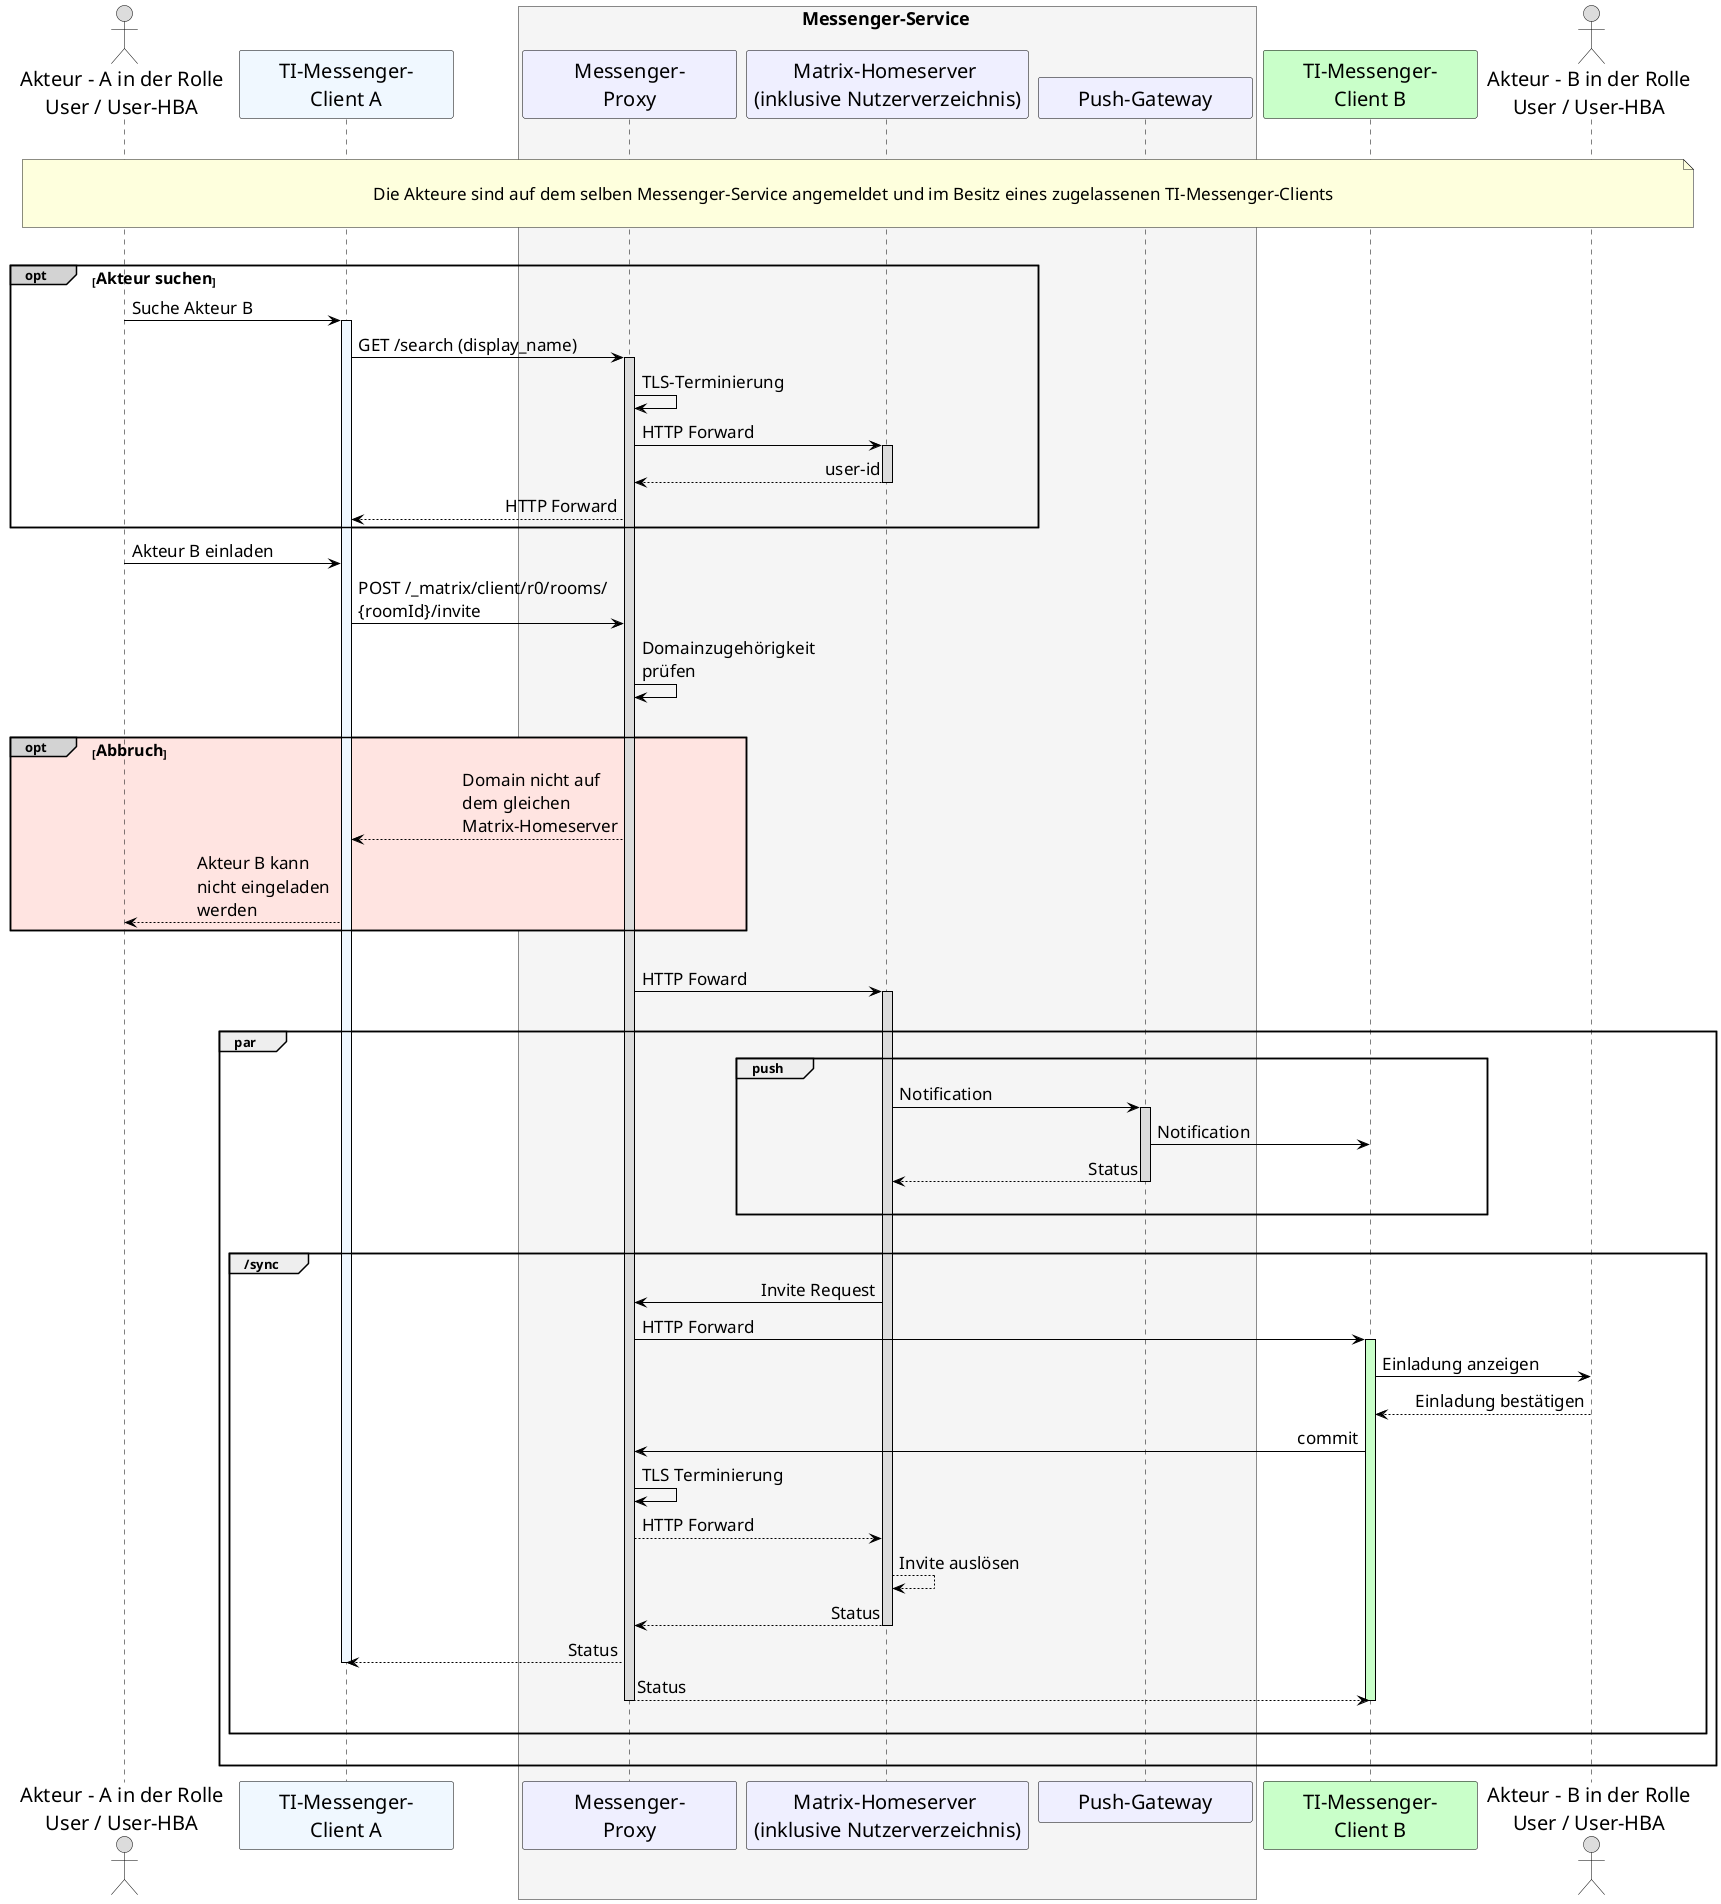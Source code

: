 /' 
# TI-Messenger 1.1
# TI-Messenger-Dienst
# UC - 10104
# Sequence Diagram
# Name: Einladung von Akteuren innerhalb eines Messenger-Service
'/

@startuml
skinparam sequenceMessageAlign direction
skinparam minClassWidth 200
skinparam BoxPadding 1
skinparam sequenceReferenceHeaderBackgroundColor palegreen
scale max 2048 width

skinparam sequence {
ArrowColor black
ArrowFontSize 17
ActorBorderColor black
LifeLineBorderColor black
LifeLineBackgroundColor Gainsboro

ParticipantBorderColor Motivation
ParticipantBackgroundColor Motivation
ParticipantFontName Impact
ParticipantFontSize 20
ParticipantFontColor black
ParticipantBorderColor Black
ParticipantBackgroundColor MOTIVATION

ActorBackgroundColor Gainsboro
ActorFontColor black
ActorFontSize 20
ActorFontName Aapex
}
    actor U1 as "Akteur - A in der Rolle\nUser / User-HBA"
    participant C1 as "TI-Messenger-\nClient A" #AliceBlue
    box <size:18>Messenger-Service</size> #WhiteSmoke
      participant MP as "Messenger-\nProxy"
      participant MH as "Matrix-Homeserver \n(inklusive Nutzerverzeichnis)"
      participant PG as "Push-Gateway"
    end box
    participant C2 as "TI-Messenger-\nClient B"#TECHNOLOGY
    actor U2 as "Akteur - B in der Rolle\nUser / User-HBA"
    
|||
note over U1, U2: \n<size:17>Die Akteure sind auf dem selben Messenger-Service angemeldet und im Besitz eines zugelassenen TI-Messenger-Clients</size>\n
|||

    opt#LightGrey <size:16>Akteur suchen</size>
    U1->C1: Suche Akteur B
      activate C1 #AliceBlue
    C1->MP: GET /search (display_name)
      activate MP
    MP->MP: TLS-Terminierung
    MP->MH: HTTP Forward
      activate MH
    MH-->MP: user-id
      deactivate MH
    MP-->C1: HTTP Forward
    end
    U1->C1: Akteur B einladen
    C1->MP: POST /_matrix/client/r0/rooms/\n{roomId}/invite
    MP->MP: Domainzugehörigkeit \nprüfen
    |||
    opt#LightGrey #MistyRose <size:16>Abbruch</size>
      MP-->C1: Domain nicht auf \ndem gleichen \nMatrix-Homeserver
      C1-->U1: Akteur B kann \nnicht eingeladen \nwerden
    end
    |||
    MP->MH: HTTP Foward
      activate MH
    |||
    group par 
      group push
        MH->PG: Notification
          activate PG
        PG->C2: Notification
        PG-->MH: Status
          deactivate PG
      |||
      end
      |||
      group /sync
        MH->MP: Invite Request
        MP->C2: HTTP Forward
          activate C2 #TECHNOLOGY
        C2->U2: Einladung anzeigen
        U2-->C2: Einladung bestätigen
        C2->MP: commit
        MP->MP: TLS Terminierung
        MP-->MH: HTTP Forward
        MH-->MH: Invite auslösen
        MH-->MP: Status
          deactivate MH
        MP-->C1: Status
          deactivate C1
        MP-->C2: Status
          deactivate C2
          deactivate MP
          |||
      end
|||
    end
@enduml

